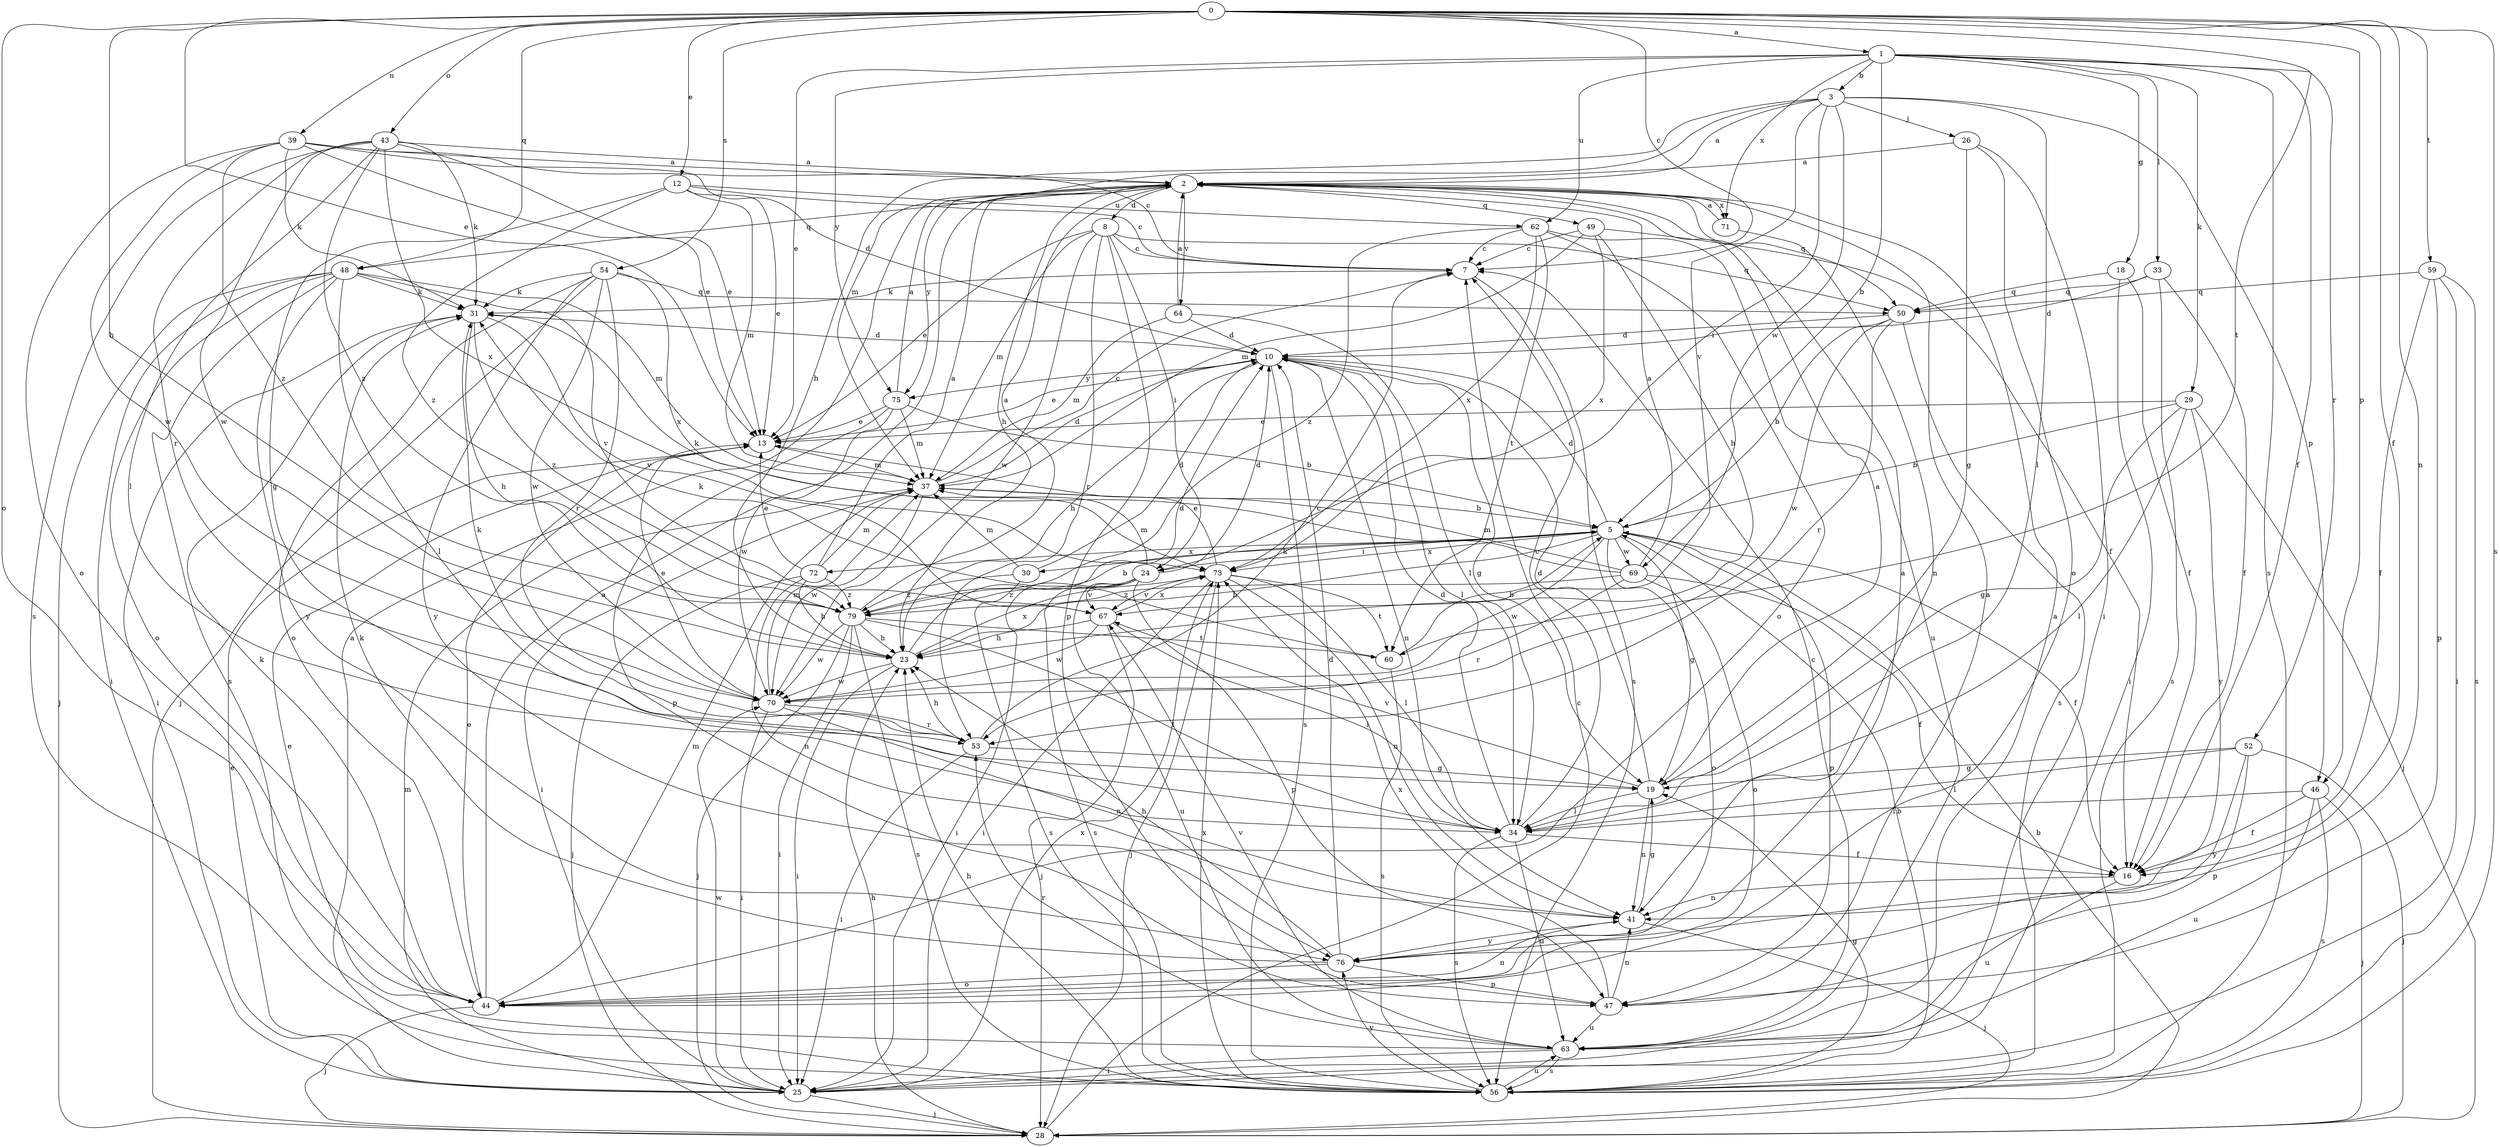 strict digraph  {
0;
1;
2;
3;
5;
7;
8;
10;
12;
13;
16;
18;
19;
23;
24;
25;
26;
28;
29;
30;
31;
33;
34;
37;
39;
41;
43;
44;
46;
47;
48;
49;
50;
52;
53;
54;
56;
59;
60;
62;
63;
64;
67;
69;
70;
71;
72;
73;
75;
76;
79;
0 -> 1  [label=a];
0 -> 7  [label=c];
0 -> 12  [label=e];
0 -> 13  [label=e];
0 -> 16  [label=f];
0 -> 23  [label=h];
0 -> 39  [label=n];
0 -> 41  [label=n];
0 -> 43  [label=o];
0 -> 44  [label=o];
0 -> 46  [label=p];
0 -> 48  [label=q];
0 -> 54  [label=s];
0 -> 56  [label=s];
0 -> 59  [label=t];
0 -> 60  [label=t];
1 -> 3  [label=b];
1 -> 5  [label=b];
1 -> 13  [label=e];
1 -> 16  [label=f];
1 -> 18  [label=g];
1 -> 29  [label=k];
1 -> 33  [label=l];
1 -> 52  [label=r];
1 -> 56  [label=s];
1 -> 62  [label=u];
1 -> 71  [label=x];
1 -> 75  [label=y];
2 -> 8  [label=d];
2 -> 23  [label=h];
2 -> 48  [label=q];
2 -> 49  [label=q];
2 -> 50  [label=q];
2 -> 64  [label=v];
2 -> 71  [label=x];
2 -> 75  [label=y];
3 -> 2  [label=a];
3 -> 23  [label=h];
3 -> 24  [label=i];
3 -> 26  [label=j];
3 -> 34  [label=l];
3 -> 37  [label=m];
3 -> 46  [label=p];
3 -> 67  [label=v];
3 -> 69  [label=w];
5 -> 10  [label=d];
5 -> 16  [label=f];
5 -> 19  [label=g];
5 -> 23  [label=h];
5 -> 24  [label=i];
5 -> 30  [label=k];
5 -> 44  [label=o];
5 -> 47  [label=p];
5 -> 69  [label=w];
5 -> 70  [label=w];
5 -> 72  [label=x];
5 -> 73  [label=x];
7 -> 31  [label=k];
7 -> 56  [label=s];
8 -> 7  [label=c];
8 -> 13  [label=e];
8 -> 24  [label=i];
8 -> 37  [label=m];
8 -> 47  [label=p];
8 -> 50  [label=q];
8 -> 53  [label=r];
8 -> 70  [label=w];
10 -> 13  [label=e];
10 -> 19  [label=g];
10 -> 23  [label=h];
10 -> 34  [label=l];
10 -> 41  [label=n];
10 -> 56  [label=s];
10 -> 75  [label=y];
12 -> 7  [label=c];
12 -> 13  [label=e];
12 -> 19  [label=g];
12 -> 37  [label=m];
12 -> 62  [label=u];
12 -> 79  [label=z];
13 -> 37  [label=m];
16 -> 41  [label=n];
16 -> 63  [label=u];
18 -> 16  [label=f];
18 -> 25  [label=i];
18 -> 50  [label=q];
19 -> 2  [label=a];
19 -> 10  [label=d];
19 -> 34  [label=l];
19 -> 41  [label=n];
19 -> 67  [label=v];
23 -> 10  [label=d];
23 -> 25  [label=i];
23 -> 70  [label=w];
23 -> 73  [label=x];
24 -> 10  [label=d];
24 -> 25  [label=i];
24 -> 37  [label=m];
24 -> 47  [label=p];
24 -> 56  [label=s];
24 -> 63  [label=u];
24 -> 67  [label=v];
24 -> 79  [label=z];
25 -> 2  [label=a];
25 -> 13  [label=e];
25 -> 28  [label=j];
25 -> 37  [label=m];
25 -> 70  [label=w];
25 -> 73  [label=x];
26 -> 2  [label=a];
26 -> 19  [label=g];
26 -> 25  [label=i];
26 -> 44  [label=o];
28 -> 5  [label=b];
28 -> 7  [label=c];
28 -> 23  [label=h];
29 -> 5  [label=b];
29 -> 13  [label=e];
29 -> 19  [label=g];
29 -> 28  [label=j];
29 -> 34  [label=l];
29 -> 76  [label=y];
30 -> 10  [label=d];
30 -> 37  [label=m];
30 -> 56  [label=s];
30 -> 79  [label=z];
31 -> 10  [label=d];
31 -> 23  [label=h];
31 -> 25  [label=i];
31 -> 67  [label=v];
31 -> 79  [label=z];
33 -> 10  [label=d];
33 -> 16  [label=f];
33 -> 50  [label=q];
33 -> 56  [label=s];
34 -> 7  [label=c];
34 -> 10  [label=d];
34 -> 16  [label=f];
34 -> 56  [label=s];
34 -> 63  [label=u];
37 -> 5  [label=b];
37 -> 7  [label=c];
37 -> 10  [label=d];
37 -> 25  [label=i];
37 -> 70  [label=w];
39 -> 2  [label=a];
39 -> 7  [label=c];
39 -> 10  [label=d];
39 -> 13  [label=e];
39 -> 31  [label=k];
39 -> 44  [label=o];
39 -> 70  [label=w];
39 -> 79  [label=z];
41 -> 19  [label=g];
41 -> 28  [label=j];
41 -> 76  [label=y];
43 -> 2  [label=a];
43 -> 13  [label=e];
43 -> 31  [label=k];
43 -> 34  [label=l];
43 -> 53  [label=r];
43 -> 56  [label=s];
43 -> 70  [label=w];
43 -> 73  [label=x];
43 -> 79  [label=z];
44 -> 2  [label=a];
44 -> 13  [label=e];
44 -> 28  [label=j];
44 -> 31  [label=k];
44 -> 37  [label=m];
44 -> 41  [label=n];
46 -> 16  [label=f];
46 -> 28  [label=j];
46 -> 34  [label=l];
46 -> 56  [label=s];
46 -> 63  [label=u];
47 -> 2  [label=a];
47 -> 41  [label=n];
47 -> 63  [label=u];
47 -> 73  [label=x];
48 -> 25  [label=i];
48 -> 28  [label=j];
48 -> 31  [label=k];
48 -> 34  [label=l];
48 -> 37  [label=m];
48 -> 44  [label=o];
48 -> 56  [label=s];
48 -> 67  [label=v];
48 -> 76  [label=y];
49 -> 7  [label=c];
49 -> 16  [label=f];
49 -> 23  [label=h];
49 -> 37  [label=m];
49 -> 73  [label=x];
50 -> 5  [label=b];
50 -> 10  [label=d];
50 -> 53  [label=r];
50 -> 56  [label=s];
50 -> 70  [label=w];
52 -> 19  [label=g];
52 -> 28  [label=j];
52 -> 34  [label=l];
52 -> 47  [label=p];
52 -> 76  [label=y];
53 -> 7  [label=c];
53 -> 19  [label=g];
53 -> 23  [label=h];
53 -> 25  [label=i];
53 -> 31  [label=k];
54 -> 28  [label=j];
54 -> 31  [label=k];
54 -> 44  [label=o];
54 -> 50  [label=q];
54 -> 53  [label=r];
54 -> 70  [label=w];
54 -> 73  [label=x];
54 -> 76  [label=y];
56 -> 5  [label=b];
56 -> 19  [label=g];
56 -> 23  [label=h];
56 -> 63  [label=u];
56 -> 73  [label=x];
56 -> 76  [label=y];
59 -> 16  [label=f];
59 -> 25  [label=i];
59 -> 47  [label=p];
59 -> 50  [label=q];
59 -> 56  [label=s];
60 -> 5  [label=b];
60 -> 31  [label=k];
60 -> 56  [label=s];
62 -> 7  [label=c];
62 -> 44  [label=o];
62 -> 60  [label=t];
62 -> 63  [label=u];
62 -> 73  [label=x];
62 -> 79  [label=z];
63 -> 2  [label=a];
63 -> 7  [label=c];
63 -> 13  [label=e];
63 -> 25  [label=i];
63 -> 53  [label=r];
63 -> 56  [label=s];
63 -> 67  [label=v];
64 -> 2  [label=a];
64 -> 10  [label=d];
64 -> 34  [label=l];
64 -> 37  [label=m];
67 -> 23  [label=h];
67 -> 28  [label=j];
67 -> 34  [label=l];
67 -> 70  [label=w];
67 -> 73  [label=x];
69 -> 2  [label=a];
69 -> 16  [label=f];
69 -> 31  [label=k];
69 -> 37  [label=m];
69 -> 44  [label=o];
69 -> 53  [label=r];
69 -> 79  [label=z];
70 -> 13  [label=e];
70 -> 25  [label=i];
70 -> 37  [label=m];
70 -> 41  [label=n];
70 -> 53  [label=r];
71 -> 2  [label=a];
71 -> 41  [label=n];
72 -> 2  [label=a];
72 -> 13  [label=e];
72 -> 23  [label=h];
72 -> 28  [label=j];
72 -> 37  [label=m];
72 -> 41  [label=n];
72 -> 79  [label=z];
73 -> 13  [label=e];
73 -> 25  [label=i];
73 -> 28  [label=j];
73 -> 34  [label=l];
73 -> 41  [label=n];
73 -> 60  [label=t];
73 -> 67  [label=v];
75 -> 2  [label=a];
75 -> 5  [label=b];
75 -> 13  [label=e];
75 -> 37  [label=m];
75 -> 47  [label=p];
75 -> 70  [label=w];
76 -> 2  [label=a];
76 -> 10  [label=d];
76 -> 23  [label=h];
76 -> 31  [label=k];
76 -> 44  [label=o];
76 -> 47  [label=p];
79 -> 2  [label=a];
79 -> 5  [label=b];
79 -> 23  [label=h];
79 -> 25  [label=i];
79 -> 28  [label=j];
79 -> 34  [label=l];
79 -> 56  [label=s];
79 -> 60  [label=t];
79 -> 70  [label=w];
}
